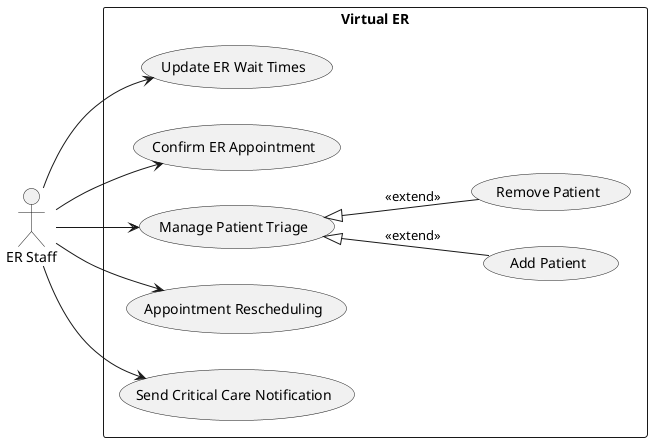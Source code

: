 @startuml
left to right direction

actor "ER Staff" as erStaff

rectangle "Virtual ER" {
    usecase "Update ER Wait Times" as U1
    usecase "Confirm ER Appointment" as U2
    usecase "Manage Patient Triage" as U3
    usecase "Appointment Rescheduling" as U4
    usecase "Send Critical Care Notification" as U5
    usecase "Add Patient" as U6
    usecase "Remove Patient" as U7

}

erStaff --> U1
erStaff --> U2
erStaff --> U3
erStaff --> U4
erStaff --> U5



U3 <|-- U6 : <<extend>>
U3 <|-- U7 : <<extend>>

@enduml